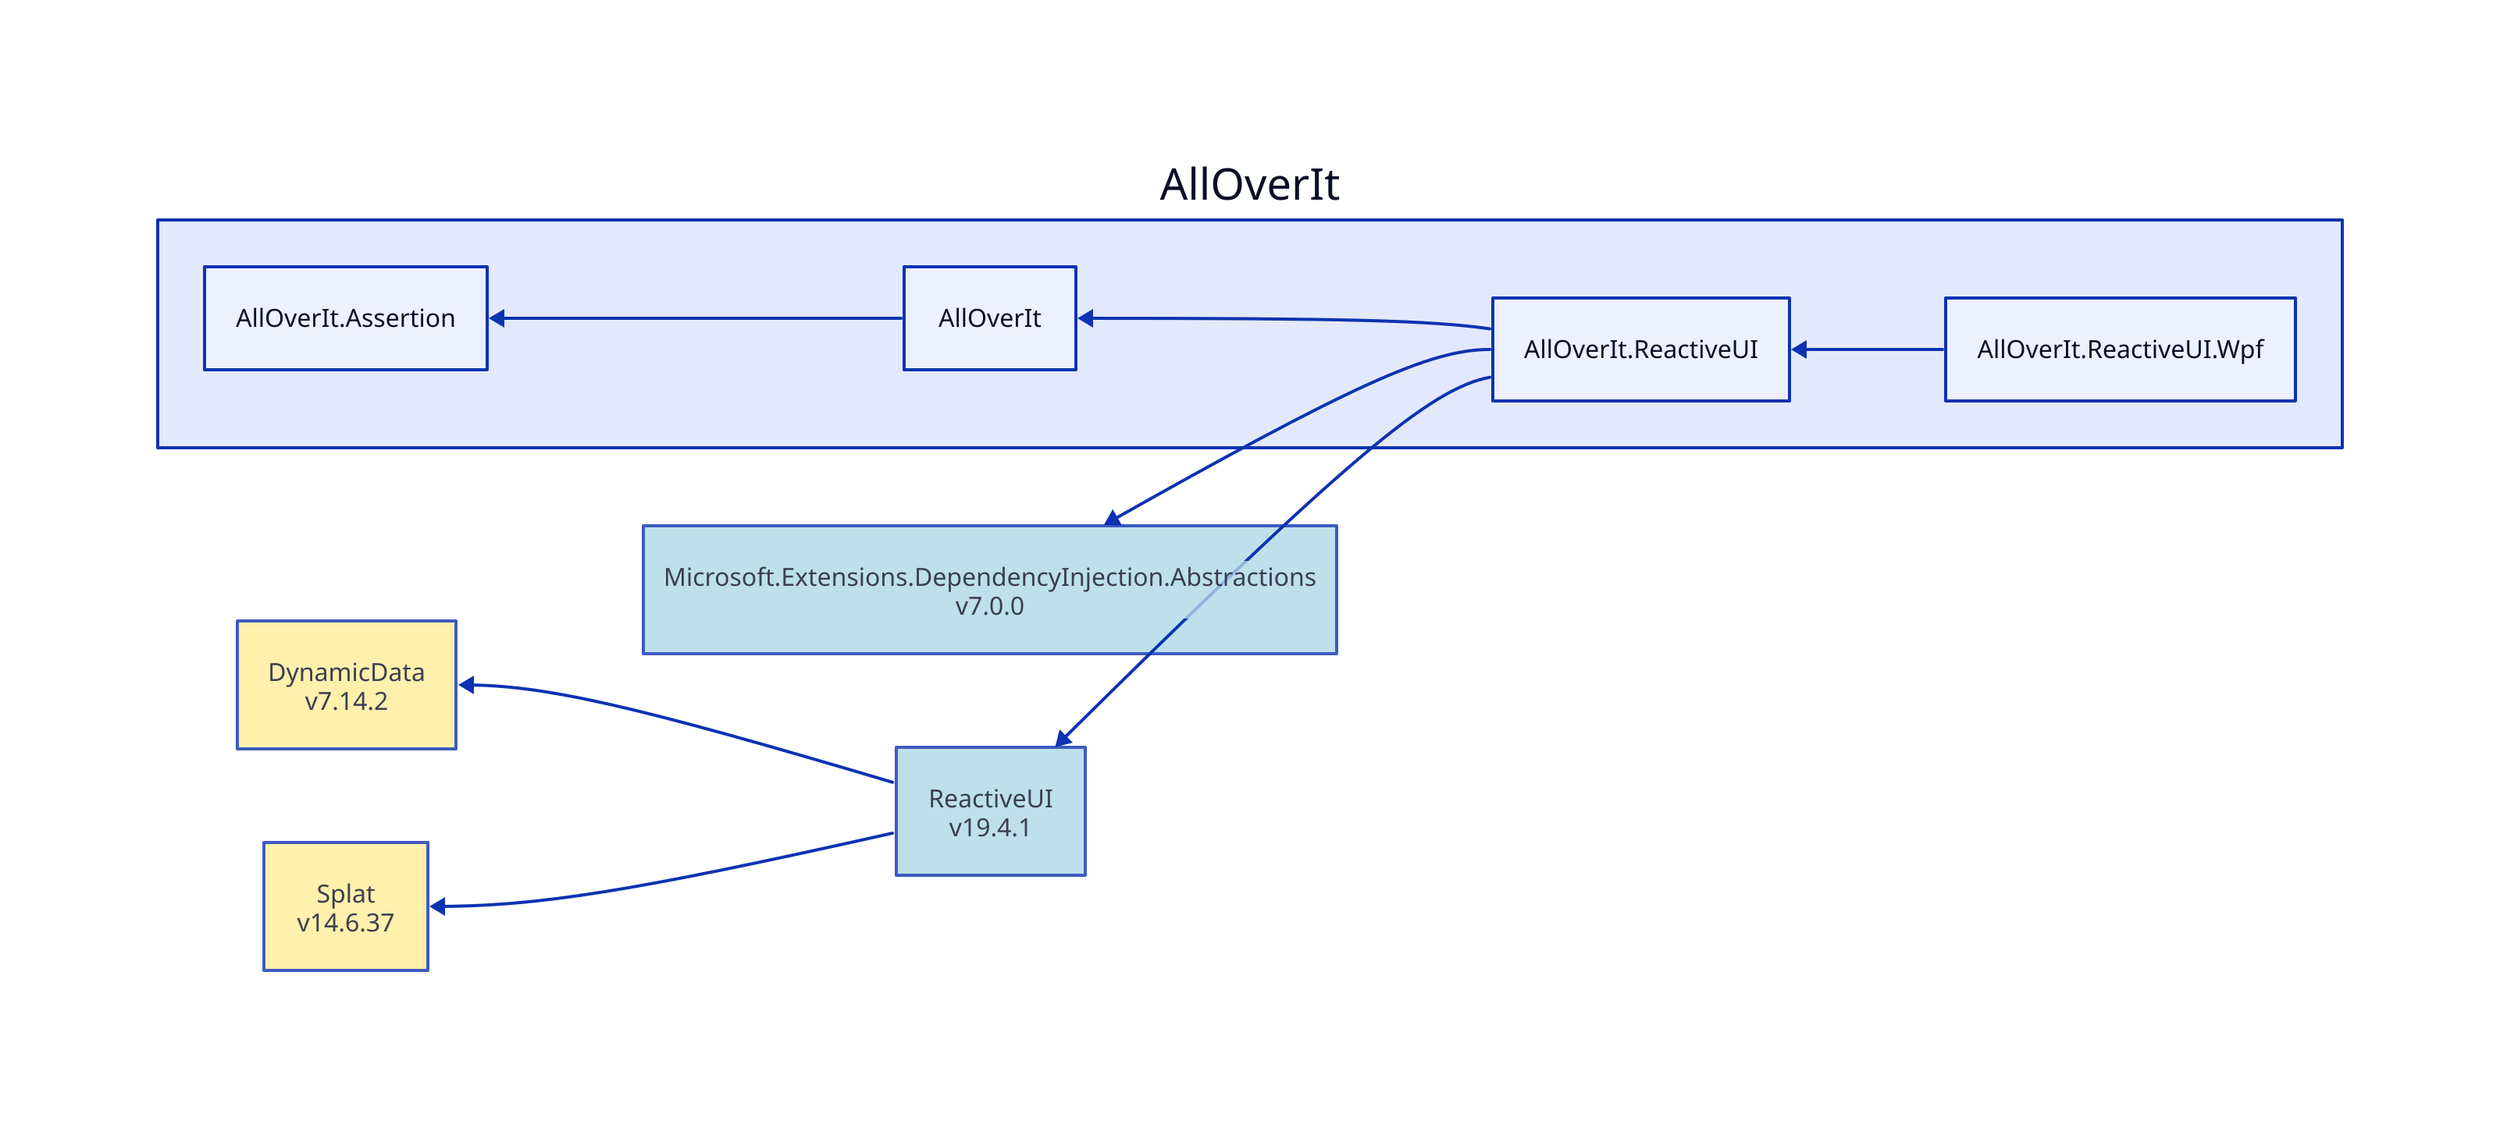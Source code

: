 direction: left

aoi: AllOverIt
aoi.alloverit-reactiveui-wpf: AllOverIt.ReactiveUI.Wpf
aoi.alloverit-reactiveui: AllOverIt.ReactiveUI
microsoft-extensions-dependencyinjection-abstractions_7-0-0: Microsoft.Extensions.DependencyInjection.Abstractions\nv7.0.0
microsoft-extensions-dependencyinjection-abstractions_7-0-0.style.fill: "#ADD8E6"
microsoft-extensions-dependencyinjection-abstractions_7-0-0.style.opacity: 0.8
microsoft-extensions-dependencyinjection-abstractions_7-0-0 <- aoi.alloverit-reactiveui
reactiveui_19-4-1: ReactiveUI\nv19.4.1
reactiveui_19-4-1.style.fill: "#ADD8E6"
reactiveui_19-4-1.style.opacity: 0.8
dynamicdata_7-14-2: DynamicData\nv7.14.2
dynamicdata_7-14-2.style.fill: "#FFEC96"
dynamicdata_7-14-2.style.opacity: 0.8
dynamicdata_7-14-2 <- reactiveui_19-4-1
splat_14-6-37: Splat\nv14.6.37
splat_14-6-37.style.fill: "#FFEC96"
splat_14-6-37.style.opacity: 0.8
splat_14-6-37 <- reactiveui_19-4-1
reactiveui_19-4-1 <- aoi.alloverit-reactiveui
aoi.alloverit: AllOverIt
aoi.alloverit-assertion: AllOverIt.Assertion
aoi.alloverit-assertion <- aoi.alloverit
aoi.alloverit <- aoi.alloverit-reactiveui
aoi.alloverit-reactiveui <- aoi.alloverit-reactiveui-wpf
